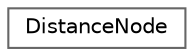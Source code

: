 digraph "Graphical Class Hierarchy"
{
 // LATEX_PDF_SIZE
  bgcolor="transparent";
  edge [fontname=Helvetica,fontsize=10,labelfontname=Helvetica,labelfontsize=10];
  node [fontname=Helvetica,fontsize=10,shape=box,height=0.2,width=0.4];
  rankdir="LR";
  Node0 [id="Node000000",label="DistanceNode",height=0.2,width=0.4,color="grey40", fillcolor="white", style="filled",URL="$struct_distance_node.html",tooltip="Represents a node and its distance."];
}
